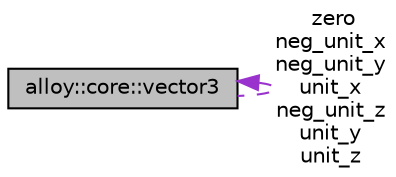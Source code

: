 digraph "alloy::core::vector3"
{
  edge [fontname="Helvetica",fontsize="10",labelfontname="Helvetica",labelfontsize="10"];
  node [fontname="Helvetica",fontsize="10",shape=record];
  Node1 [label="alloy::core::vector3",height=0.2,width=0.4,color="black", fillcolor="grey75", style="filled" fontcolor="black"];
  Node1 -> Node1 [dir="back",color="darkorchid3",fontsize="10",style="dashed",label=" zero\nneg_unit_x\nneg_unit_y\nunit_x\nneg_unit_z\nunit_y\nunit_z" ,fontname="Helvetica"];
}
